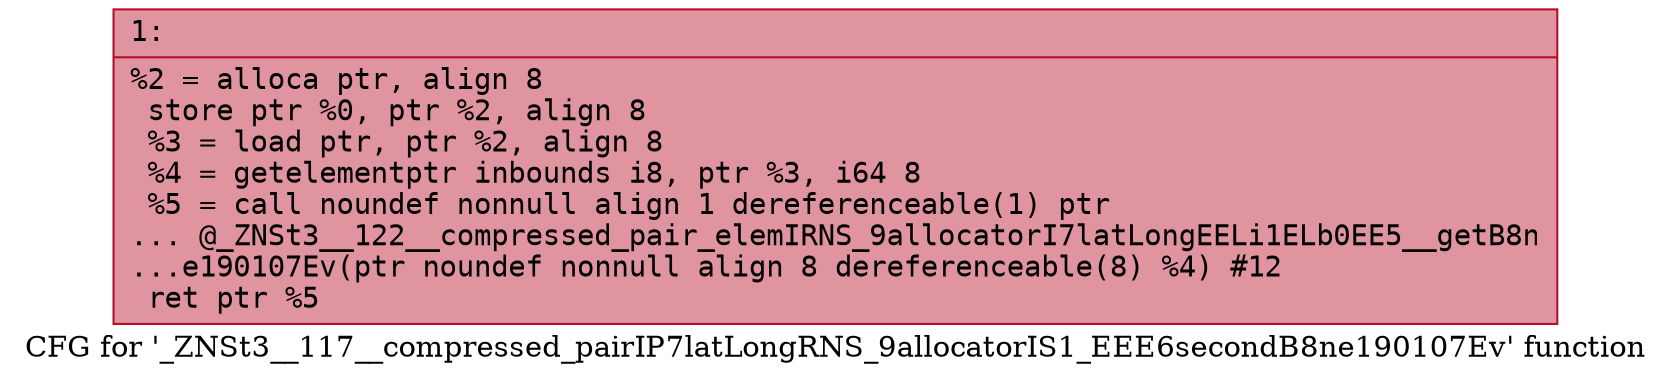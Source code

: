 digraph "CFG for '_ZNSt3__117__compressed_pairIP7latLongRNS_9allocatorIS1_EEE6secondB8ne190107Ev' function" {
	label="CFG for '_ZNSt3__117__compressed_pairIP7latLongRNS_9allocatorIS1_EEE6secondB8ne190107Ev' function";

	Node0x600001762350 [shape=record,color="#b70d28ff", style=filled, fillcolor="#b70d2870" fontname="Courier",label="{1:\l|  %2 = alloca ptr, align 8\l  store ptr %0, ptr %2, align 8\l  %3 = load ptr, ptr %2, align 8\l  %4 = getelementptr inbounds i8, ptr %3, i64 8\l  %5 = call noundef nonnull align 1 dereferenceable(1) ptr\l... @_ZNSt3__122__compressed_pair_elemIRNS_9allocatorI7latLongEELi1ELb0EE5__getB8n\l...e190107Ev(ptr noundef nonnull align 8 dereferenceable(8) %4) #12\l  ret ptr %5\l}"];
}
